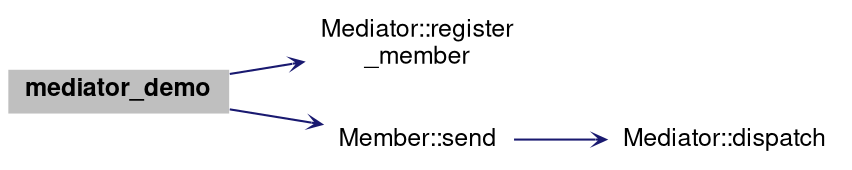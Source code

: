 digraph "mediator_demo"
{
 // LATEX_PDF_SIZE
  bgcolor="transparent";
  edge [fontname="Helvetica,Arial,sans-serif",fontsize=15,labelfontsize=15 arrowhead=open arrowtail=open arrowsize=0.5];
  node [fontname="Helvetica,Arial,sans-serif",fontsize=15,fontsize=12 shape=plaintext];
  rankdir="LR";
  Node1 [label=<<b>mediator_demo</b>>,height=0.2,width=0.4,color="black", fillcolor="grey75", style="filled", fontcolor="black",tooltip=" "];
  Node1 -> Node2 [color="midnightblue",style="solid"];
  Node2 [label="Mediator::register\l_member",height=0.2,width=0.4,color="black",URL="$structMediator.html#abc7fd67c96301b2975f830550ab5713c",tooltip=" "];
  Node1 -> Node3 [color="midnightblue",style="solid"];
  Node3 [label="Member::send",height=0.2,width=0.4,color="black",URL="$group__BP.html#ga0b04b5167d12021f4360b6a66a1b1125",tooltip=" "];
  Node3 -> Node4 [color="midnightblue",style="solid"];
  Node4 [label="Mediator::dispatch",height=0.2,width=0.4,color="black",URL="$structMediator.html#aa4696f4276eb4646826fa2cd82392496",tooltip=" "];
}
